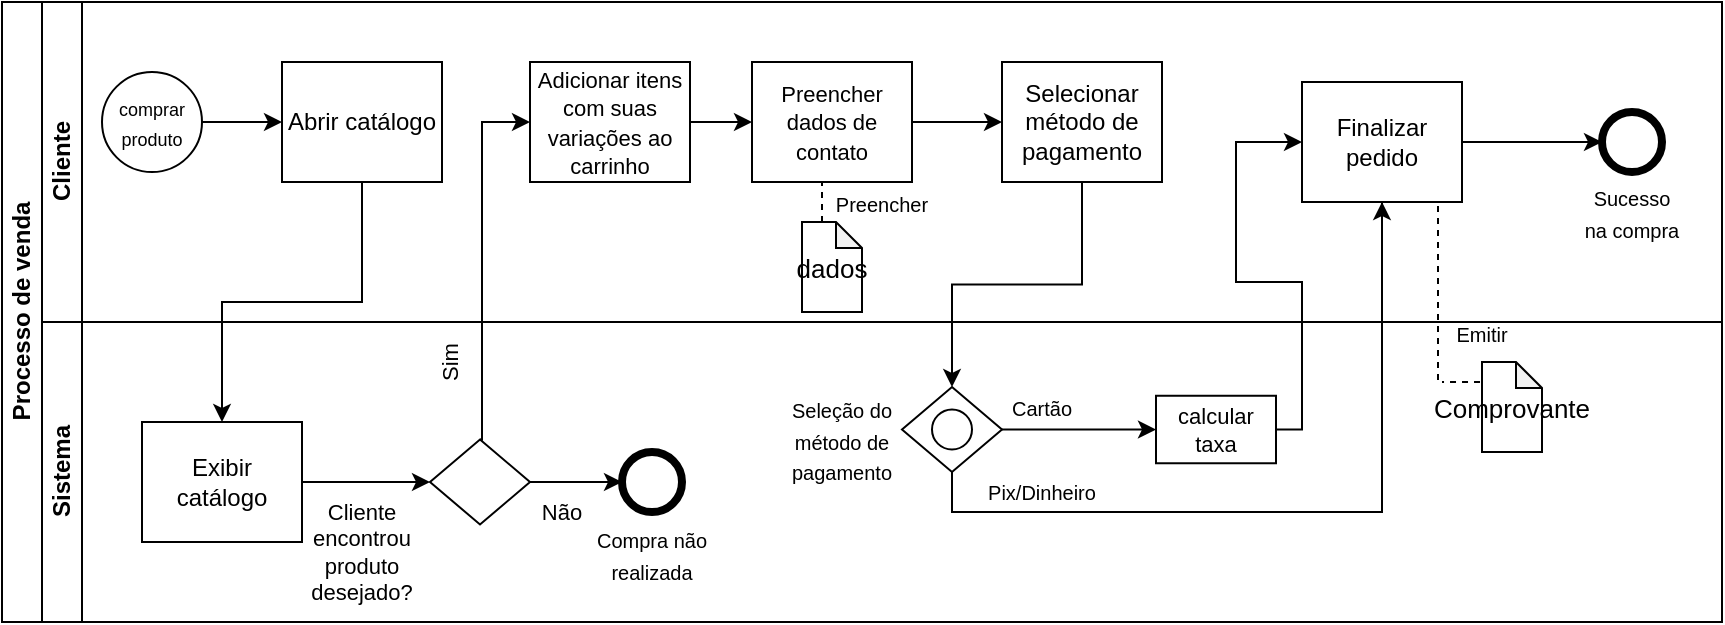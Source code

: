 <mxfile version="20.4.1" type="device"><diagram id="prtHgNgQTEPvFCAcTncT" name="Page-1"><mxGraphModel dx="868" dy="449" grid="1" gridSize="10" guides="1" tooltips="1" connect="1" arrows="1" fold="1" page="1" pageScale="1" pageWidth="827" pageHeight="1169" math="0" shadow="0"><root><mxCell id="0"/><mxCell id="1" parent="0"/><mxCell id="dNxyNK7c78bLwvsdeMH5-19" value="Processo de venda" style="swimlane;html=1;childLayout=stackLayout;resizeParent=1;resizeParentMax=0;horizontal=0;startSize=20;horizontalStack=0;" parent="1" vertex="1"><mxGeometry x="110" y="90" width="860" height="310" as="geometry"/></mxCell><mxCell id="dNxyNK7c78bLwvsdeMH5-20" value="Cliente" style="swimlane;html=1;startSize=20;horizontal=0;" parent="dNxyNK7c78bLwvsdeMH5-19" vertex="1"><mxGeometry x="20" width="840" height="160" as="geometry"/></mxCell><mxCell id="dNxyNK7c78bLwvsdeMH5-25" value="" style="edgeStyle=orthogonalEdgeStyle;rounded=0;orthogonalLoop=1;jettySize=auto;html=1;" parent="dNxyNK7c78bLwvsdeMH5-20" source="dNxyNK7c78bLwvsdeMH5-23" target="dNxyNK7c78bLwvsdeMH5-24" edge="1"><mxGeometry relative="1" as="geometry"/></mxCell><mxCell id="dNxyNK7c78bLwvsdeMH5-23" value="&lt;font style=&quot;font-size: 9px;&quot;&gt;comprar produto&lt;/font&gt;" style="ellipse;whiteSpace=wrap;html=1;" parent="dNxyNK7c78bLwvsdeMH5-20" vertex="1"><mxGeometry x="30" y="35" width="50" height="50" as="geometry"/></mxCell><mxCell id="dNxyNK7c78bLwvsdeMH5-24" value="Abrir catálogo" style="rounded=0;whiteSpace=wrap;html=1;fontFamily=Helvetica;fontSize=12;fontColor=#000000;align=center;" parent="dNxyNK7c78bLwvsdeMH5-20" vertex="1"><mxGeometry x="120" y="30" width="80" height="60" as="geometry"/></mxCell><mxCell id="qcJOBIT9cHBrnYXZwOZz-57" style="edgeStyle=orthogonalEdgeStyle;rounded=0;orthogonalLoop=1;jettySize=auto;html=1;entryX=0;entryY=0.5;entryDx=0;entryDy=0;fontSize=10;" edge="1" parent="dNxyNK7c78bLwvsdeMH5-20" source="dNxyNK7c78bLwvsdeMH5-30" target="qcJOBIT9cHBrnYXZwOZz-56"><mxGeometry relative="1" as="geometry"/></mxCell><mxCell id="dNxyNK7c78bLwvsdeMH5-30" value="&lt;font style=&quot;font-size: 11px;&quot;&gt;Adicionar itens com suas variações ao carrinho&lt;/font&gt;" style="rounded=0;whiteSpace=wrap;html=1;fontFamily=Helvetica;fontSize=12;fontColor=#000000;align=center;" parent="dNxyNK7c78bLwvsdeMH5-20" vertex="1"><mxGeometry x="244" y="30" width="80" height="60" as="geometry"/></mxCell><mxCell id="qcJOBIT9cHBrnYXZwOZz-82" style="edgeStyle=orthogonalEdgeStyle;rounded=0;orthogonalLoop=1;jettySize=auto;html=1;exitX=1;exitY=0.5;exitDx=0;exitDy=0;entryX=0;entryY=0.5;entryDx=0;entryDy=0;fontSize=10;" edge="1" parent="dNxyNK7c78bLwvsdeMH5-20" source="qcJOBIT9cHBrnYXZwOZz-56" target="qcJOBIT9cHBrnYXZwOZz-6"><mxGeometry relative="1" as="geometry"/></mxCell><mxCell id="qcJOBIT9cHBrnYXZwOZz-56" value="&lt;span style=&quot;font-size: 11px;&quot;&gt;Preencher dados de contato&lt;/span&gt;" style="rounded=0;whiteSpace=wrap;html=1;fontFamily=Helvetica;fontSize=12;fontColor=#000000;align=center;" vertex="1" parent="dNxyNK7c78bLwvsdeMH5-20"><mxGeometry x="355" y="30" width="80" height="60" as="geometry"/></mxCell><mxCell id="qcJOBIT9cHBrnYXZwOZz-59" value="&lt;font style=&quot;font-size: 13px;&quot;&gt;dados&lt;/font&gt;" style="shape=note;whiteSpace=wrap;html=1;backgroundOutline=1;darkOpacity=0.05;strokeWidth=1;fontSize=10;size=13;" vertex="1" parent="dNxyNK7c78bLwvsdeMH5-20"><mxGeometry x="380" y="110" width="30" height="45" as="geometry"/></mxCell><mxCell id="qcJOBIT9cHBrnYXZwOZz-60" style="edgeStyle=orthogonalEdgeStyle;rounded=0;orthogonalLoop=1;jettySize=auto;html=1;exitX=0.5;exitY=1;exitDx=0;exitDy=0;exitPerimeter=0;fontSize=13;" edge="1" parent="dNxyNK7c78bLwvsdeMH5-20" source="qcJOBIT9cHBrnYXZwOZz-59" target="qcJOBIT9cHBrnYXZwOZz-59"><mxGeometry relative="1" as="geometry"/></mxCell><mxCell id="qcJOBIT9cHBrnYXZwOZz-67" value="&lt;font style=&quot;font-size: 10px;&quot;&gt;Preencher&lt;/font&gt;" style="text;html=1;strokeColor=none;fillColor=none;align=center;verticalAlign=middle;whiteSpace=wrap;rounded=0;strokeWidth=1;fontSize=13;" vertex="1" parent="dNxyNK7c78bLwvsdeMH5-20"><mxGeometry x="390" y="85" width="60" height="30" as="geometry"/></mxCell><mxCell id="qcJOBIT9cHBrnYXZwOZz-69" value="" style="endArrow=none;dashed=1;html=1;rounded=0;fontSize=10;entryX=1;entryY=0.5;entryDx=0;entryDy=0;" edge="1" parent="dNxyNK7c78bLwvsdeMH5-20" target="qcJOBIT9cHBrnYXZwOZz-43"><mxGeometry width="50" height="50" relative="1" as="geometry"><mxPoint x="730" y="70" as="sourcePoint"/><mxPoint x="790" y="60" as="targetPoint"/></mxGeometry></mxCell><mxCell id="qcJOBIT9cHBrnYXZwOZz-70" value="" style="endArrow=none;dashed=1;html=1;rounded=0;fontSize=10;" edge="1" parent="dNxyNK7c78bLwvsdeMH5-20"><mxGeometry width="50" height="50" relative="1" as="geometry"><mxPoint x="670" y="100" as="sourcePoint"/><mxPoint x="670" y="200" as="targetPoint"/><Array as="points"/></mxGeometry></mxCell><mxCell id="qcJOBIT9cHBrnYXZwOZz-78" value="" style="ellipse;whiteSpace=wrap;html=1;aspect=fixed;fontSize=11;strokeWidth=4;" vertex="1" parent="dNxyNK7c78bLwvsdeMH5-20"><mxGeometry x="780" y="55" width="30" height="30" as="geometry"/></mxCell><mxCell id="qcJOBIT9cHBrnYXZwOZz-80" value="&lt;font style=&quot;font-size: 10px;&quot;&gt;Sucesso&lt;br&gt;na compra&lt;br&gt;&lt;/font&gt;" style="text;html=1;strokeColor=none;fillColor=none;align=center;verticalAlign=middle;whiteSpace=wrap;rounded=0;strokeWidth=1;fontSize=13;" vertex="1" parent="dNxyNK7c78bLwvsdeMH5-20"><mxGeometry x="765" y="90" width="60" height="30" as="geometry"/></mxCell><mxCell id="qcJOBIT9cHBrnYXZwOZz-6" value="Selecionar método de pagamento" style="rounded=0;whiteSpace=wrap;html=1;fontFamily=Helvetica;fontSize=12;fontColor=#000000;align=center;" vertex="1" parent="dNxyNK7c78bLwvsdeMH5-20"><mxGeometry x="480" y="30" width="80" height="60" as="geometry"/></mxCell><mxCell id="qcJOBIT9cHBrnYXZwOZz-43" value="Finalizar pedido" style="rounded=0;whiteSpace=wrap;html=1;fontFamily=Helvetica;fontSize=12;fontColor=#000000;align=center;" vertex="1" parent="dNxyNK7c78bLwvsdeMH5-20"><mxGeometry x="630" y="40" width="80" height="60" as="geometry"/></mxCell><mxCell id="dNxyNK7c78bLwvsdeMH5-21" value="Sistema" style="swimlane;html=1;startSize=20;horizontal=0;" parent="dNxyNK7c78bLwvsdeMH5-19" vertex="1"><mxGeometry x="20" y="160" width="840" height="150" as="geometry"/></mxCell><mxCell id="qcJOBIT9cHBrnYXZwOZz-15" style="edgeStyle=orthogonalEdgeStyle;rounded=0;orthogonalLoop=1;jettySize=auto;html=1;exitX=1;exitY=0.5;exitDx=0;exitDy=0;entryX=0;entryY=0.5;entryDx=0;entryDy=0;fontSize=11;" edge="1" parent="dNxyNK7c78bLwvsdeMH5-21" source="dNxyNK7c78bLwvsdeMH5-26" target="qcJOBIT9cHBrnYXZwOZz-14"><mxGeometry relative="1" as="geometry"/></mxCell><mxCell id="dNxyNK7c78bLwvsdeMH5-26" value="Exibir catálogo" style="rounded=0;whiteSpace=wrap;html=1;fontFamily=Helvetica;fontSize=12;fontColor=#000000;align=center;" parent="dNxyNK7c78bLwvsdeMH5-21" vertex="1"><mxGeometry x="50" y="50" width="80" height="60" as="geometry"/></mxCell><mxCell id="qcJOBIT9cHBrnYXZwOZz-32" style="edgeStyle=orthogonalEdgeStyle;rounded=0;orthogonalLoop=1;jettySize=auto;html=1;exitX=1;exitY=0.5;exitDx=0;exitDy=0;entryX=0;entryY=0.5;entryDx=0;entryDy=0;fontSize=11;" edge="1" parent="dNxyNK7c78bLwvsdeMH5-21" source="qcJOBIT9cHBrnYXZwOZz-14" target="qcJOBIT9cHBrnYXZwOZz-27"><mxGeometry relative="1" as="geometry"/></mxCell><mxCell id="qcJOBIT9cHBrnYXZwOZz-14" value="" style="rhombus;whiteSpace=wrap;html=1;fontSize=11;" vertex="1" parent="dNxyNK7c78bLwvsdeMH5-21"><mxGeometry x="194" y="58.75" width="50" height="42.5" as="geometry"/></mxCell><mxCell id="qcJOBIT9cHBrnYXZwOZz-20" value="Cliente encontrou produto desejado?" style="text;html=1;strokeColor=none;fillColor=none;align=center;verticalAlign=middle;whiteSpace=wrap;rounded=0;fontSize=11;" vertex="1" parent="dNxyNK7c78bLwvsdeMH5-21"><mxGeometry x="130" y="100" width="60" height="30" as="geometry"/></mxCell><mxCell id="qcJOBIT9cHBrnYXZwOZz-27" value="" style="ellipse;whiteSpace=wrap;html=1;aspect=fixed;fontSize=11;strokeWidth=4;" vertex="1" parent="dNxyNK7c78bLwvsdeMH5-21"><mxGeometry x="290" y="65" width="30" height="30" as="geometry"/></mxCell><mxCell id="qcJOBIT9cHBrnYXZwOZz-31" value="Não" style="text;html=1;strokeColor=none;fillColor=none;align=center;verticalAlign=middle;whiteSpace=wrap;rounded=0;strokeWidth=4;fontSize=11;rotation=0;" vertex="1" parent="dNxyNK7c78bLwvsdeMH5-21"><mxGeometry x="230" y="80" width="60" height="30" as="geometry"/></mxCell><mxCell id="qcJOBIT9cHBrnYXZwOZz-29" value="Sim" style="text;html=1;strokeColor=none;fillColor=none;align=center;verticalAlign=middle;whiteSpace=wrap;rounded=0;strokeWidth=4;fontSize=11;rotation=-90;" vertex="1" parent="dNxyNK7c78bLwvsdeMH5-21"><mxGeometry x="174" y="5" width="60" height="30" as="geometry"/></mxCell><mxCell id="qcJOBIT9cHBrnYXZwOZz-35" value="" style="rhombus;whiteSpace=wrap;html=1;fontSize=11;" vertex="1" parent="dNxyNK7c78bLwvsdeMH5-21"><mxGeometry x="430" y="32.5" width="50" height="42.5" as="geometry"/></mxCell><mxCell id="qcJOBIT9cHBrnYXZwOZz-50" value="&lt;font style=&quot;font-size: 10px;&quot;&gt;Pix/Dinheiro&lt;/font&gt;" style="text;html=1;strokeColor=none;fillColor=none;align=center;verticalAlign=middle;whiteSpace=wrap;rounded=0;strokeWidth=1;fontSize=11;" vertex="1" parent="dNxyNK7c78bLwvsdeMH5-21"><mxGeometry x="470" y="70" width="60" height="30" as="geometry"/></mxCell><mxCell id="qcJOBIT9cHBrnYXZwOZz-68" value="&lt;font style=&quot;font-size: 13px;&quot;&gt;Comprovante&lt;/font&gt;" style="shape=note;whiteSpace=wrap;html=1;backgroundOutline=1;darkOpacity=0.05;strokeWidth=1;fontSize=10;size=13;" vertex="1" parent="dNxyNK7c78bLwvsdeMH5-21"><mxGeometry x="720" y="20" width="30" height="45" as="geometry"/></mxCell><mxCell id="qcJOBIT9cHBrnYXZwOZz-36" value="" style="ellipse;whiteSpace=wrap;html=1;aspect=fixed;strokeWidth=1;fontSize=11;" vertex="1" parent="dNxyNK7c78bLwvsdeMH5-21"><mxGeometry x="445" y="43.75" width="20" height="20" as="geometry"/></mxCell><mxCell id="qcJOBIT9cHBrnYXZwOZz-38" value="calcular taxa" style="rounded=0;whiteSpace=wrap;html=1;strokeWidth=1;fontSize=11;" vertex="1" parent="dNxyNK7c78bLwvsdeMH5-21"><mxGeometry x="557" y="36.88" width="60" height="33.75" as="geometry"/></mxCell><mxCell id="qcJOBIT9cHBrnYXZwOZz-47" value="&lt;font style=&quot;font-size: 10px;&quot;&gt;Cartão&lt;/font&gt;" style="text;html=1;strokeColor=none;fillColor=none;align=center;verticalAlign=middle;whiteSpace=wrap;rounded=0;strokeWidth=1;fontSize=11;" vertex="1" parent="dNxyNK7c78bLwvsdeMH5-21"><mxGeometry x="470" y="27.5" width="60" height="30" as="geometry"/></mxCell><mxCell id="qcJOBIT9cHBrnYXZwOZz-51" style="edgeStyle=orthogonalEdgeStyle;rounded=0;orthogonalLoop=1;jettySize=auto;html=1;exitX=1;exitY=0.5;exitDx=0;exitDy=0;entryX=0;entryY=0.5;entryDx=0;entryDy=0;fontSize=10;" edge="1" parent="dNxyNK7c78bLwvsdeMH5-21" source="qcJOBIT9cHBrnYXZwOZz-35" target="qcJOBIT9cHBrnYXZwOZz-38"><mxGeometry relative="1" as="geometry"><mxPoint x="475" y="72.75" as="sourcePoint"/></mxGeometry></mxCell><mxCell id="qcJOBIT9cHBrnYXZwOZz-85" value="&lt;font style=&quot;font-size: 10px;&quot;&gt;Compra não realizada&lt;br&gt;&lt;/font&gt;" style="text;html=1;strokeColor=none;fillColor=none;align=center;verticalAlign=middle;whiteSpace=wrap;rounded=0;strokeWidth=1;fontSize=13;" vertex="1" parent="dNxyNK7c78bLwvsdeMH5-21"><mxGeometry x="275" y="101.25" width="60" height="30" as="geometry"/></mxCell><mxCell id="qcJOBIT9cHBrnYXZwOZz-87" value="&lt;font style=&quot;font-size: 10px;&quot;&gt;Seleção do método de pagamento&lt;br&gt;&lt;/font&gt;" style="text;html=1;strokeColor=none;fillColor=none;align=center;verticalAlign=middle;whiteSpace=wrap;rounded=0;strokeWidth=1;fontSize=13;" vertex="1" parent="dNxyNK7c78bLwvsdeMH5-21"><mxGeometry x="370" y="43.75" width="60" height="30" as="geometry"/></mxCell><mxCell id="qcJOBIT9cHBrnYXZwOZz-75" value="&lt;font style=&quot;font-size: 10px;&quot;&gt;Emitir&lt;/font&gt;" style="text;html=1;strokeColor=none;fillColor=none;align=center;verticalAlign=middle;whiteSpace=wrap;rounded=0;strokeWidth=1;fontSize=13;" vertex="1" parent="dNxyNK7c78bLwvsdeMH5-21"><mxGeometry x="690" y="-10" width="60" height="30" as="geometry"/></mxCell><mxCell id="qcJOBIT9cHBrnYXZwOZz-12" style="edgeStyle=orthogonalEdgeStyle;rounded=0;orthogonalLoop=1;jettySize=auto;html=1;exitX=0.5;exitY=1;exitDx=0;exitDy=0;fontSize=11;" edge="1" parent="dNxyNK7c78bLwvsdeMH5-19" source="dNxyNK7c78bLwvsdeMH5-24" target="dNxyNK7c78bLwvsdeMH5-26"><mxGeometry relative="1" as="geometry"/></mxCell><mxCell id="qcJOBIT9cHBrnYXZwOZz-81" style="edgeStyle=orthogonalEdgeStyle;rounded=0;orthogonalLoop=1;jettySize=auto;html=1;exitX=0.5;exitY=0;exitDx=0;exitDy=0;entryX=0;entryY=0.5;entryDx=0;entryDy=0;fontSize=10;" edge="1" parent="dNxyNK7c78bLwvsdeMH5-19" source="qcJOBIT9cHBrnYXZwOZz-14" target="dNxyNK7c78bLwvsdeMH5-30"><mxGeometry relative="1" as="geometry"><Array as="points"><mxPoint x="240" y="219"/><mxPoint x="240" y="60"/></Array></mxGeometry></mxCell><mxCell id="qcJOBIT9cHBrnYXZwOZz-74" style="edgeStyle=orthogonalEdgeStyle;rounded=0;orthogonalLoop=1;jettySize=auto;html=1;exitX=0.5;exitY=1;exitDx=0;exitDy=0;entryX=0.5;entryY=1;entryDx=0;entryDy=0;fontSize=10;" edge="1" parent="dNxyNK7c78bLwvsdeMH5-19" source="qcJOBIT9cHBrnYXZwOZz-35" target="qcJOBIT9cHBrnYXZwOZz-43"><mxGeometry relative="1" as="geometry"/></mxCell><mxCell id="qcJOBIT9cHBrnYXZwOZz-83" style="edgeStyle=orthogonalEdgeStyle;rounded=0;orthogonalLoop=1;jettySize=auto;html=1;exitX=1;exitY=0.5;exitDx=0;exitDy=0;entryX=0;entryY=0.5;entryDx=0;entryDy=0;fontSize=10;" edge="1" parent="dNxyNK7c78bLwvsdeMH5-19" source="qcJOBIT9cHBrnYXZwOZz-38" target="qcJOBIT9cHBrnYXZwOZz-43"><mxGeometry relative="1" as="geometry"><Array as="points"><mxPoint x="650" y="214"/><mxPoint x="650" y="140"/><mxPoint x="617" y="140"/><mxPoint x="617" y="70"/></Array></mxGeometry></mxCell><mxCell id="qcJOBIT9cHBrnYXZwOZz-84" style="edgeStyle=orthogonalEdgeStyle;rounded=0;orthogonalLoop=1;jettySize=auto;html=1;exitX=0.5;exitY=1;exitDx=0;exitDy=0;entryX=0.5;entryY=0;entryDx=0;entryDy=0;fontSize=10;" edge="1" parent="dNxyNK7c78bLwvsdeMH5-19" source="qcJOBIT9cHBrnYXZwOZz-6" target="qcJOBIT9cHBrnYXZwOZz-35"><mxGeometry relative="1" as="geometry"/></mxCell><mxCell id="qcJOBIT9cHBrnYXZwOZz-79" value="" style="endArrow=none;dashed=1;html=1;rounded=0;fontSize=10;exitX=0.85;exitY=1.033;exitDx=0;exitDy=0;exitPerimeter=0;" edge="1" parent="dNxyNK7c78bLwvsdeMH5-19" source="qcJOBIT9cHBrnYXZwOZz-43"><mxGeometry width="50" height="50" relative="1" as="geometry"><mxPoint x="690" y="200" as="sourcePoint"/><mxPoint x="718" y="190" as="targetPoint"/><Array as="points"/></mxGeometry></mxCell><mxCell id="qcJOBIT9cHBrnYXZwOZz-77" style="edgeStyle=orthogonalEdgeStyle;rounded=0;orthogonalLoop=1;jettySize=auto;html=1;fontSize=10;" edge="1" parent="1" source="qcJOBIT9cHBrnYXZwOZz-43"><mxGeometry relative="1" as="geometry"><mxPoint x="910" y="160" as="targetPoint"/></mxGeometry></mxCell><mxCell id="qcJOBIT9cHBrnYXZwOZz-66" value="" style="endArrow=none;dashed=1;html=1;rounded=0;fontSize=13;" edge="1" parent="1"><mxGeometry width="50" height="50" relative="1" as="geometry"><mxPoint x="520" y="200" as="sourcePoint"/><mxPoint x="520" y="180" as="targetPoint"/></mxGeometry></mxCell><mxCell id="qcJOBIT9cHBrnYXZwOZz-88" value="" style="endArrow=none;dashed=1;html=1;rounded=0;fontSize=10;exitX=-0.033;exitY=0.222;exitDx=0;exitDy=0;exitPerimeter=0;" edge="1" parent="1" source="qcJOBIT9cHBrnYXZwOZz-68"><mxGeometry width="50" height="50" relative="1" as="geometry"><mxPoint x="838" y="201.98" as="sourcePoint"/><mxPoint x="830" y="280" as="targetPoint"/><Array as="points"/></mxGeometry></mxCell></root></mxGraphModel></diagram></mxfile>
